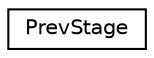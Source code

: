 digraph "Graphical Class Hierarchy"
{
 // LATEX_PDF_SIZE
  edge [fontname="Helvetica",fontsize="10",labelfontname="Helvetica",labelfontsize="10"];
  node [fontname="Helvetica",fontsize="10",shape=record];
  rankdir="LR";
  Node0 [label="PrevStage",height=0.2,width=0.4,color="black", fillcolor="white", style="filled",URL="$structPrevStage.html",tooltip=" "];
}
